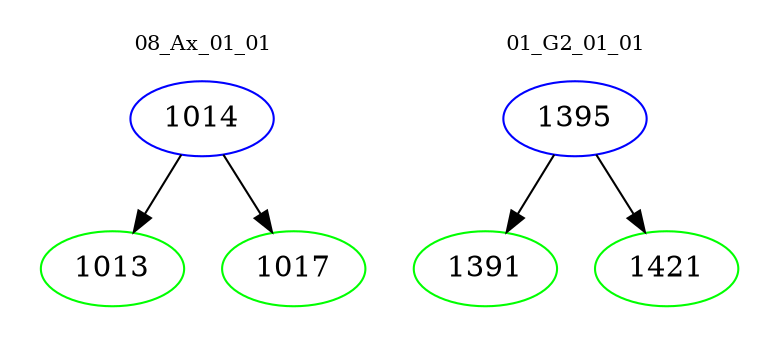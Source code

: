 digraph{
subgraph cluster_0 {
color = white
label = "08_Ax_01_01";
fontsize=10;
T0_1014 [label="1014", color="blue"]
T0_1014 -> T0_1013 [color="black"]
T0_1013 [label="1013", color="green"]
T0_1014 -> T0_1017 [color="black"]
T0_1017 [label="1017", color="green"]
}
subgraph cluster_1 {
color = white
label = "01_G2_01_01";
fontsize=10;
T1_1395 [label="1395", color="blue"]
T1_1395 -> T1_1391 [color="black"]
T1_1391 [label="1391", color="green"]
T1_1395 -> T1_1421 [color="black"]
T1_1421 [label="1421", color="green"]
}
}
